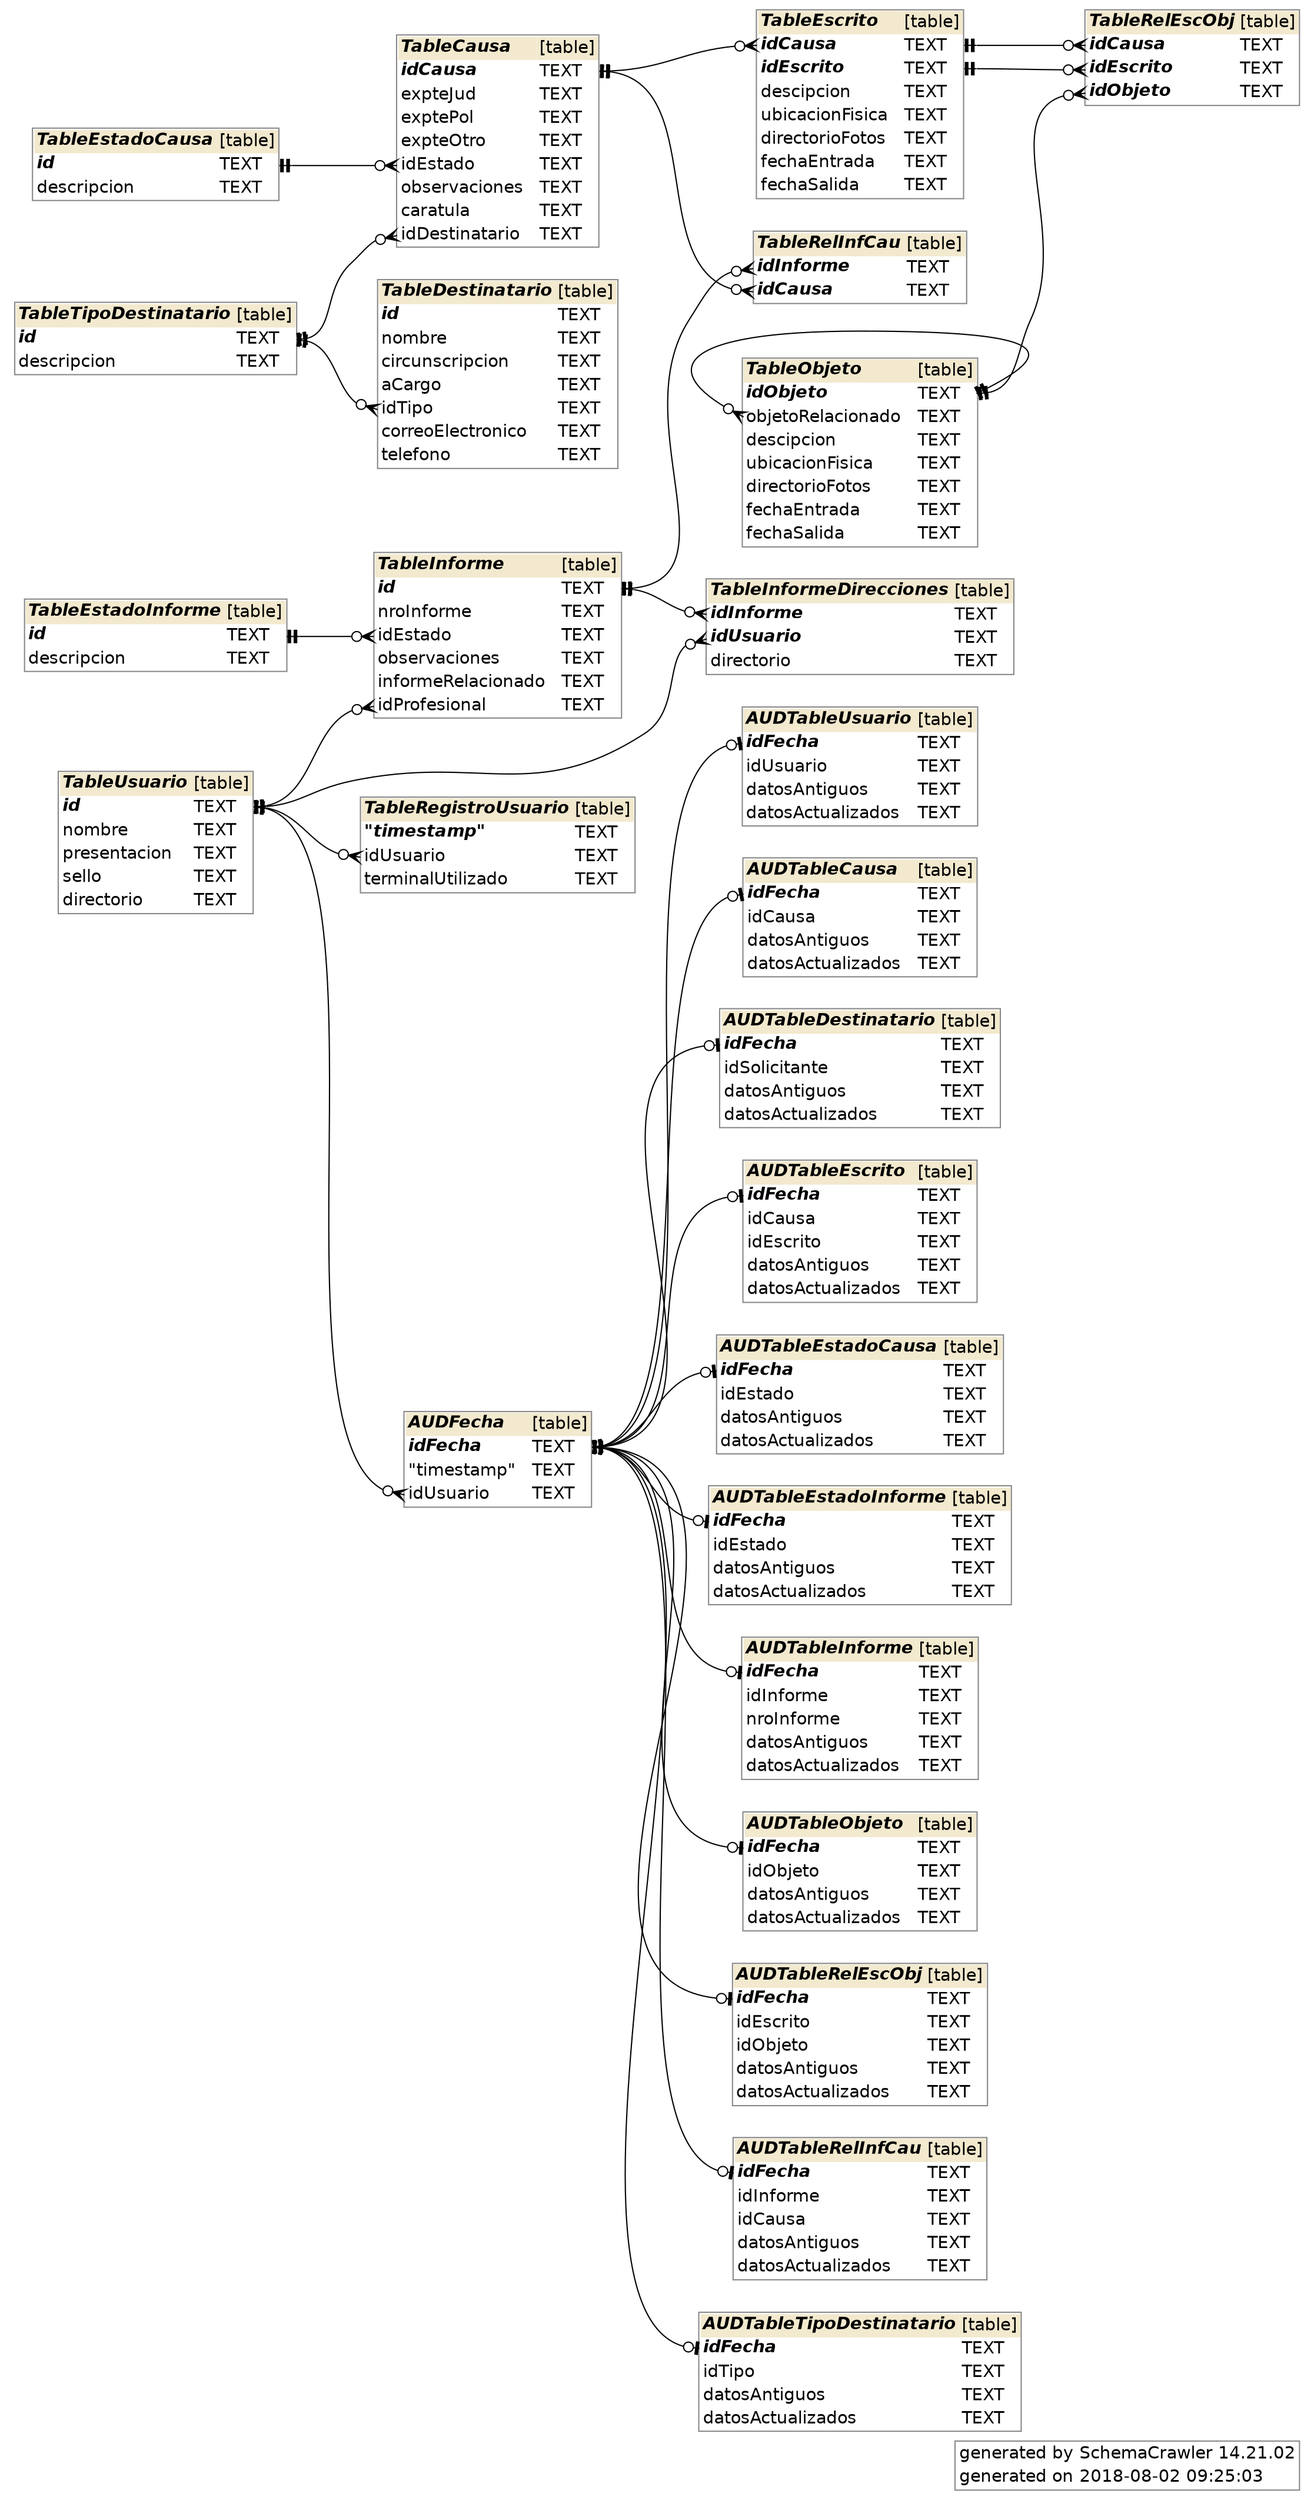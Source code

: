 digraph "SchemaCrawler_Diagram" {

  graph [
    fontname="Helvetica"
    labeljust="r"
    rankdir="RL"

  ];
  
  node [
    fontname="Helvetica"
    shape="none"

  ];
  
  edge [
    fontname="Helvetica"

  ];


  /* Title Block -=-=-=-=-=-=-=-=-=-=-=-=-=- */
  graph [ 
    label=<
      <table border="1" cellborder="0" cellspacing="0" color="#888888">
	<tr>
		<td align='right'>generated by</td>
		<td align='left'>SchemaCrawler 14.21.02</td>
	</tr>
	<tr>
		<td align='right'>generated on</td>
		<td align='left'>2018-08-02 09:25:03</td>
	</tr>
      </table>
    >
  ];

  /* AUDFecha -=-=-=-=-=-=-=-=-=-=-=-=-=- */
  "audfecha_68b1e72c" [
    label=<
      <table border="1" cellborder="0" cellspacing="0" color="#888888">
	<tr>
		<td colspan='2' bgcolor='#F2E9CE' align='left'><b><i>AUDFecha</i></b></td>
		<td bgcolor='#F2E9CE' align='right'>[table]</td>
	</tr>
	<tr>
		<td port='idfecha_ea7c176.start' align='left'><b><i>idFecha</i></b></td>
		<td align='left'> </td>
		<td port='idfecha_ea7c176.end' align='left'>TEXT</td>
	</tr>
	<tr>
		<td port='timestamp_b0d4276a.start' align='left'>"timestamp"</td>
		<td align='left'> </td>
		<td port='timestamp_b0d4276a.end' align='left'>TEXT</td>
	</tr>
	<tr>
		<td port='idusuario_6cdf97e7.start' align='left'>idUsuario</td>
		<td align='left'> </td>
		<td port='idusuario_6cdf97e7.end' align='left'>TEXT</td>
	</tr>
      </table>
    >
  ];

  "audtablecausa_c5935446":"idfecha_4df3f79c.start":w -> "audfecha_68b1e72c":"idfecha_ea7c176.end":e [label=<> style="solid" dir="both" arrowhead="teetee" arrowtail="teeodot"];
  "audtabledestinatario_c177986e":"idfecha_ce983874.start":w -> "audfecha_68b1e72c":"idfecha_ea7c176.end":e [label=<> style="solid" dir="both" arrowhead="teetee" arrowtail="teeodot"];
  "audtableescrito_33e0b948":"idfecha_a95332da.start":w -> "audfecha_68b1e72c":"idfecha_ea7c176.end":e [label=<> style="solid" dir="both" arrowhead="teetee" arrowtail="teeodot"];
  "audtableestadocausa_ee43f100":"idfecha_3b56f222.start":w -> "audfecha_68b1e72c":"idfecha_ea7c176.end":e [label=<> style="solid" dir="both" arrowhead="teetee" arrowtail="teeodot"];
  "audtableestadoinforme_be16cbb7":"idfecha_65df6e4b.start":w -> "audfecha_68b1e72c":"idfecha_ea7c176.end":e [label=<> style="solid" dir="both" arrowhead="teetee" arrowtail="teeodot"];
  "audtableinforme_ff1a757d":"idfecha_4550fd45.start":w -> "audfecha_68b1e72c":"idfecha_ea7c176.end":e [label=<> style="solid" dir="both" arrowhead="teetee" arrowtail="teeodot"];
  "audtableobjeto_14c9e66":"idfecha_8963f17c.start":w -> "audfecha_68b1e72c":"idfecha_ea7c176.end":e [label=<> style="solid" dir="both" arrowhead="teetee" arrowtail="teeodot"];
  "audtablerelescobj_25df181c":"idfecha_f720ae86.start":w -> "audfecha_68b1e72c":"idfecha_ea7c176.end":e [label=<> style="solid" dir="both" arrowhead="teetee" arrowtail="teeodot"];
  "audtablerelinfcau_2c6d3510":"idfecha_c2563012.start":w -> "audfecha_68b1e72c":"idfecha_ea7c176.end":e [label=<> style="solid" dir="both" arrowhead="teetee" arrowtail="teeodot"];
  "audtabletipodestinatario_8f2cc2c2":"idfecha_b78858a0.start":w -> "audfecha_68b1e72c":"idfecha_ea7c176.end":e [label=<> style="solid" dir="both" arrowhead="teetee" arrowtail="teeodot"];
  "audtableusuario_833a7a8f":"idfecha_45319a73.start":w -> "audfecha_68b1e72c":"idfecha_ea7c176.end":e [label=<> style="solid" dir="both" arrowhead="teetee" arrowtail="teeodot"];


  /* AUDTableCausa -=-=-=-=-=-=-=-=-=-=-=-=-=- */
  "audtablecausa_c5935446" [
    label=<
      <table border="1" cellborder="0" cellspacing="0" color="#888888">
	<tr>
		<td colspan='2' bgcolor='#F2E9CE' align='left'><b><i>AUDTableCausa</i></b></td>
		<td bgcolor='#F2E9CE' align='right'>[table]</td>
	</tr>
	<tr>
		<td port='idfecha_4df3f79c.start' align='left'><b><i>idFecha</i></b></td>
		<td align='left'> </td>
		<td port='idfecha_4df3f79c.end' align='left'>TEXT</td>
	</tr>
	<tr>
		<td port='idcausa_4dc82484.start' align='left'>idCausa</td>
		<td align='left'> </td>
		<td port='idcausa_4dc82484.end' align='left'>TEXT</td>
	</tr>
	<tr>
		<td port='datosantiguos_e7908f09.start' align='left'>datosAntiguos</td>
		<td align='left'> </td>
		<td port='datosantiguos_e7908f09.end' align='left'>TEXT</td>
	</tr>
	<tr>
		<td port='datosactualizados_178840db.start' align='left'>datosActualizados</td>
		<td align='left'> </td>
		<td port='datosactualizados_178840db.end' align='left'>TEXT</td>
	</tr>
      </table>
    >
  ];



  /* AUDTableDestinatario -=-=-=-=-=-=-=-=-=-=-=-=-=- */
  "audtabledestinatario_c177986e" [
    label=<
      <table border="1" cellborder="0" cellspacing="0" color="#888888">
	<tr>
		<td colspan='2' bgcolor='#F2E9CE' align='left'><b><i>AUDTableDestinatario</i></b></td>
		<td bgcolor='#F2E9CE' align='right'>[table]</td>
	</tr>
	<tr>
		<td port='idfecha_ce983874.start' align='left'><b><i>idFecha</i></b></td>
		<td align='left'> </td>
		<td port='idfecha_ce983874.end' align='left'>TEXT</td>
	</tr>
	<tr>
		<td port='idsolicitante_cb9c236a.start' align='left'>idSolicitante</td>
		<td align='left'> </td>
		<td port='idsolicitante_cb9c236a.end' align='left'>TEXT</td>
	</tr>
	<tr>
		<td port='datosantiguos_6834cfe1.start' align='left'>datosAntiguos</td>
		<td align='left'> </td>
		<td port='datosantiguos_6834cfe1.end' align='left'>TEXT</td>
	</tr>
	<tr>
		<td port='datosactualizados_982c81b3.start' align='left'>datosActualizados</td>
		<td align='left'> </td>
		<td port='datosactualizados_982c81b3.end' align='left'>TEXT</td>
	</tr>
      </table>
    >
  ];



  /* AUDTableEscrito -=-=-=-=-=-=-=-=-=-=-=-=-=- */
  "audtableescrito_33e0b948" [
    label=<
      <table border="1" cellborder="0" cellspacing="0" color="#888888">
	<tr>
		<td colspan='2' bgcolor='#F2E9CE' align='left'><b><i>AUDTableEscrito</i></b></td>
		<td bgcolor='#F2E9CE' align='right'>[table]</td>
	</tr>
	<tr>
		<td port='idfecha_a95332da.start' align='left'><b><i>idFecha</i></b></td>
		<td align='left'> </td>
		<td port='idfecha_a95332da.end' align='left'>TEXT</td>
	</tr>
	<tr>
		<td port='idcausa_a9275fc2.start' align='left'>idCausa</td>
		<td align='left'> </td>
		<td port='idcausa_a9275fc2.end' align='left'>TEXT</td>
	</tr>
	<tr>
		<td port='idescrito_b8314804.start' align='left'>idEscrito</td>
		<td align='left'> </td>
		<td port='idescrito_b8314804.end' align='left'>TEXT</td>
	</tr>
	<tr>
		<td port='datosantiguos_42efca47.start' align='left'>datosAntiguos</td>
		<td align='left'> </td>
		<td port='datosantiguos_42efca47.end' align='left'>TEXT</td>
	</tr>
	<tr>
		<td port='datosactualizados_72e77c19.start' align='left'>datosActualizados</td>
		<td align='left'> </td>
		<td port='datosactualizados_72e77c19.end' align='left'>TEXT</td>
	</tr>
      </table>
    >
  ];



  /* AUDTableEstadoCausa -=-=-=-=-=-=-=-=-=-=-=-=-=- */
  "audtableestadocausa_ee43f100" [
    label=<
      <table border="1" cellborder="0" cellspacing="0" color="#888888">
	<tr>
		<td colspan='2' bgcolor='#F2E9CE' align='left'><b><i>AUDTableEstadoCausa</i></b></td>
		<td bgcolor='#F2E9CE' align='right'>[table]</td>
	</tr>
	<tr>
		<td port='idfecha_3b56f222.start' align='left'><b><i>idFecha</i></b></td>
		<td align='left'> </td>
		<td port='idfecha_3b56f222.end' align='left'>TEXT</td>
	</tr>
	<tr>
		<td port='idestado_9bcde161.start' align='left'>idEstado</td>
		<td align='left'> </td>
		<td port='idestado_9bcde161.end' align='left'>TEXT</td>
	</tr>
	<tr>
		<td port='datosantiguos_d4f3898f.start' align='left'>datosAntiguos</td>
		<td align='left'> </td>
		<td port='datosantiguos_d4f3898f.end' align='left'>TEXT</td>
	</tr>
	<tr>
		<td port='datosactualizados_4eb3b61.start' align='left'>datosActualizados</td>
		<td align='left'> </td>
		<td port='datosactualizados_4eb3b61.end' align='left'>TEXT</td>
	</tr>
      </table>
    >
  ];



  /* AUDTableEstadoInforme -=-=-=-=-=-=-=-=-=-=-=-=-=- */
  "audtableestadoinforme_be16cbb7" [
    label=<
      <table border="1" cellborder="0" cellspacing="0" color="#888888">
	<tr>
		<td colspan='2' bgcolor='#F2E9CE' align='left'><b><i>AUDTableEstadoInforme</i></b></td>
		<td bgcolor='#F2E9CE' align='right'>[table]</td>
	</tr>
	<tr>
		<td port='idfecha_65df6e4b.start' align='left'><b><i>idFecha</i></b></td>
		<td align='left'> </td>
		<td port='idfecha_65df6e4b.end' align='left'>TEXT</td>
	</tr>
	<tr>
		<td port='idestado_c6565d8a.start' align='left'>idEstado</td>
		<td align='left'> </td>
		<td port='idestado_c6565d8a.end' align='left'>TEXT</td>
	</tr>
	<tr>
		<td port='datosantiguos_ff7c05b8.start' align='left'>datosAntiguos</td>
		<td align='left'> </td>
		<td port='datosantiguos_ff7c05b8.end' align='left'>TEXT</td>
	</tr>
	<tr>
		<td port='datosactualizados_2f73b78a.start' align='left'>datosActualizados</td>
		<td align='left'> </td>
		<td port='datosactualizados_2f73b78a.end' align='left'>TEXT</td>
	</tr>
      </table>
    >
  ];



  /* AUDTableInforme -=-=-=-=-=-=-=-=-=-=-=-=-=- */
  "audtableinforme_ff1a757d" [
    label=<
      <table border="1" cellborder="0" cellspacing="0" color="#888888">
	<tr>
		<td colspan='2' bgcolor='#F2E9CE' align='left'><b><i>AUDTableInforme</i></b></td>
		<td bgcolor='#F2E9CE' align='right'>[table]</td>
	</tr>
	<tr>
		<td port='idfecha_4550fd45.start' align='left'><b><i>idFecha</i></b></td>
		<td align='left'> </td>
		<td port='idfecha_4550fd45.end' align='left'>TEXT</td>
	</tr>
	<tr>
		<td port='idinforme_1f68cea4.start' align='left'>idInforme</td>
		<td align='left'> </td>
		<td port='idinforme_1f68cea4.end' align='left'>TEXT</td>
	</tr>
	<tr>
		<td port='nroinforme_c40c3e94.start' align='left'>nroInforme</td>
		<td align='left'> </td>
		<td port='nroinforme_c40c3e94.end' align='left'>TEXT</td>
	</tr>
	<tr>
		<td port='datosantiguos_deed94b2.start' align='left'>datosAntiguos</td>
		<td align='left'> </td>
		<td port='datosantiguos_deed94b2.end' align='left'>TEXT</td>
	</tr>
	<tr>
		<td port='datosactualizados_ee54684.start' align='left'>datosActualizados</td>
		<td align='left'> </td>
		<td port='datosactualizados_ee54684.end' align='left'>TEXT</td>
	</tr>
      </table>
    >
  ];



  /* AUDTableObjeto -=-=-=-=-=-=-=-=-=-=-=-=-=- */
  "audtableobjeto_14c9e66" [
    label=<
      <table border="1" cellborder="0" cellspacing="0" color="#888888">
	<tr>
		<td colspan='2' bgcolor='#F2E9CE' align='left'><b><i>AUDTableObjeto</i></b></td>
		<td bgcolor='#F2E9CE' align='right'>[table]</td>
	</tr>
	<tr>
		<td port='idfecha_8963f17c.start' align='left'><b><i>idFecha</i></b></td>
		<td align='left'> </td>
		<td port='idfecha_8963f17c.end' align='left'>TEXT</td>
	</tr>
	<tr>
		<td port='idobjeto_f9f74c9e.start' align='left'>idObjeto</td>
		<td align='left'> </td>
		<td port='idobjeto_f9f74c9e.end' align='left'>TEXT</td>
	</tr>
	<tr>
		<td port='datosantiguos_230088e9.start' align='left'>datosAntiguos</td>
		<td align='left'> </td>
		<td port='datosantiguos_230088e9.end' align='left'>TEXT</td>
	</tr>
	<tr>
		<td port='datosactualizados_52f83abb.start' align='left'>datosActualizados</td>
		<td align='left'> </td>
		<td port='datosactualizados_52f83abb.end' align='left'>TEXT</td>
	</tr>
      </table>
    >
  ];



  /* AUDTableRelEscObj -=-=-=-=-=-=-=-=-=-=-=-=-=- */
  "audtablerelescobj_25df181c" [
    label=<
      <table border="1" cellborder="0" cellspacing="0" color="#888888">
	<tr>
		<td colspan='2' bgcolor='#F2E9CE' align='left'><b><i>AUDTableRelEscObj</i></b></td>
		<td bgcolor='#F2E9CE' align='right'>[table]</td>
	</tr>
	<tr>
		<td port='idfecha_f720ae86.start' align='left'><b><i>idFecha</i></b></td>
		<td align='left'> </td>
		<td port='idfecha_f720ae86.end' align='left'>TEXT</td>
	</tr>
	<tr>
		<td port='idescrito_5fec3b0.start' align='left'>idEscrito</td>
		<td align='left'> </td>
		<td port='idescrito_5fec3b0.end' align='left'>TEXT</td>
	</tr>
	<tr>
		<td port='idobjeto_67b409a8.start' align='left'>idObjeto</td>
		<td align='left'> </td>
		<td port='idobjeto_67b409a8.end' align='left'>TEXT</td>
	</tr>
	<tr>
		<td port='datosantiguos_90bd45f3.start' align='left'>datosAntiguos</td>
		<td align='left'> </td>
		<td port='datosantiguos_90bd45f3.end' align='left'>TEXT</td>
	</tr>
	<tr>
		<td port='datosactualizados_c0b4f7c5.start' align='left'>datosActualizados</td>
		<td align='left'> </td>
		<td port='datosactualizados_c0b4f7c5.end' align='left'>TEXT</td>
	</tr>
      </table>
    >
  ];



  /* AUDTableRelInfCau -=-=-=-=-=-=-=-=-=-=-=-=-=- */
  "audtablerelinfcau_2c6d3510" [
    label=<
      <table border="1" cellborder="0" cellspacing="0" color="#888888">
	<tr>
		<td colspan='2' bgcolor='#F2E9CE' align='left'><b><i>AUDTableRelInfCau</i></b></td>
		<td bgcolor='#F2E9CE' align='right'>[table]</td>
	</tr>
	<tr>
		<td port='idfecha_c2563012.start' align='left'><b><i>idFecha</i></b></td>
		<td align='left'> </td>
		<td port='idfecha_c2563012.end' align='left'>TEXT</td>
	</tr>
	<tr>
		<td port='idinforme_9c6e0171.start' align='left'>idInforme</td>
		<td align='left'> </td>
		<td port='idinforme_9c6e0171.end' align='left'>TEXT</td>
	</tr>
	<tr>
		<td port='idcausa_c22a5cfa.start' align='left'>idCausa</td>
		<td align='left'> </td>
		<td port='idcausa_c22a5cfa.end' align='left'>TEXT</td>
	</tr>
	<tr>
		<td port='datosantiguos_5bf2c77f.start' align='left'>datosAntiguos</td>
		<td align='left'> </td>
		<td port='datosantiguos_5bf2c77f.end' align='left'>TEXT</td>
	</tr>
	<tr>
		<td port='datosactualizados_8bea7951.start' align='left'>datosActualizados</td>
		<td align='left'> </td>
		<td port='datosactualizados_8bea7951.end' align='left'>TEXT</td>
	</tr>
      </table>
    >
  ];



  /* AUDTableTipoDestinatario -=-=-=-=-=-=-=-=-=-=-=-=-=- */
  "audtabletipodestinatario_8f2cc2c2" [
    label=<
      <table border="1" cellborder="0" cellspacing="0" color="#888888">
	<tr>
		<td colspan='2' bgcolor='#F2E9CE' align='left'><b><i>AUDTableTipoDestinatario</i></b></td>
		<td bgcolor='#F2E9CE' align='right'>[table]</td>
	</tr>
	<tr>
		<td port='idfecha_b78858a0.start' align='left'><b><i>idFecha</i></b></td>
		<td align='left'> </td>
		<td port='idfecha_b78858a0.end' align='left'>TEXT</td>
	</tr>
	<tr>
		<td port='idtipo_f41646d.start' align='left'>idTipo</td>
		<td align='left'> </td>
		<td port='idtipo_f41646d.end' align='left'>TEXT</td>
	</tr>
	<tr>
		<td port='datosantiguos_5124f00d.start' align='left'>datosAntiguos</td>
		<td align='left'> </td>
		<td port='datosantiguos_5124f00d.end' align='left'>TEXT</td>
	</tr>
	<tr>
		<td port='datosactualizados_811ca1df.start' align='left'>datosActualizados</td>
		<td align='left'> </td>
		<td port='datosactualizados_811ca1df.end' align='left'>TEXT</td>
	</tr>
      </table>
    >
  ];



  /* AUDTableUsuario -=-=-=-=-=-=-=-=-=-=-=-=-=- */
  "audtableusuario_833a7a8f" [
    label=<
      <table border="1" cellborder="0" cellspacing="0" color="#888888">
	<tr>
		<td colspan='2' bgcolor='#F2E9CE' align='left'><b><i>AUDTableUsuario</i></b></td>
		<td bgcolor='#F2E9CE' align='right'>[table]</td>
	</tr>
	<tr>
		<td port='idfecha_45319a73.start' align='left'><b><i>idFecha</i></b></td>
		<td align='left'> </td>
		<td port='idfecha_45319a73.end' align='left'>TEXT</td>
	</tr>
	<tr>
		<td port='idusuario_a36970e4.start' align='left'>idUsuario</td>
		<td align='left'> </td>
		<td port='idusuario_a36970e4.end' align='left'>TEXT</td>
	</tr>
	<tr>
		<td port='datosantiguos_dece31e0.start' align='left'>datosAntiguos</td>
		<td align='left'> </td>
		<td port='datosantiguos_dece31e0.end' align='left'>TEXT</td>
	</tr>
	<tr>
		<td port='datosactualizados_ec5e3b2.start' align='left'>datosActualizados</td>
		<td align='left'> </td>
		<td port='datosactualizados_ec5e3b2.end' align='left'>TEXT</td>
	</tr>
      </table>
    >
  ];



  /* TableCausa -=-=-=-=-=-=-=-=-=-=-=-=-=- */
  "tablecausa_1b9349b6" [
    label=<
      <table border="1" cellborder="0" cellspacing="0" color="#888888">
	<tr>
		<td colspan='2' bgcolor='#F2E9CE' align='left'><b><i>TableCausa</i></b></td>
		<td bgcolor='#F2E9CE' align='right'>[table]</td>
	</tr>
	<tr>
		<td port='idcausa_b7c6dd14.start' align='left'><b><i>idCausa</i></b></td>
		<td align='left'> </td>
		<td port='idcausa_b7c6dd14.end' align='left'>TEXT</td>
	</tr>
	<tr>
		<td port='exptejud_e448e155.start' align='left'>expteJud</td>
		<td align='left'> </td>
		<td port='exptejud_e448e155.end' align='left'>TEXT</td>
	</tr>
	<tr>
		<td port='exptepol_e448f729.start' align='left'>exptePol</td>
		<td align='left'> </td>
		<td port='exptepol_e448f729.end' align='left'>TEXT</td>
	</tr>
	<tr>
		<td port='expteotro_77c3c65a.start' align='left'>expteOtro</td>
		<td align='left'> </td>
		<td port='expteotro_77c3c65a.end' align='left'>TEXT</td>
	</tr>
	<tr>
		<td port='idestado_18699f6b.start' align='left'>idEstado</td>
		<td align='left'> </td>
		<td port='idestado_18699f6b.end' align='left'>TEXT</td>
	</tr>
	<tr>
		<td port='observaciones_99c91455.start' align='left'>observaciones</td>
		<td align='left'> </td>
		<td port='observaciones_99c91455.end' align='left'>TEXT</td>
	</tr>
	<tr>
		<td port='caratula_563c994d.start' align='left'>caratula</td>
		<td align='left'> </td>
		<td port='caratula_563c994d.end' align='left'>TEXT</td>
	</tr>
	<tr>
		<td port='iddestinatario_ddc62396.start' align='left'>idDestinatario</td>
		<td align='left'> </td>
		<td port='iddestinatario_ddc62396.end' align='left'>TEXT</td>
	</tr>
      </table>
    >
  ];

  "tableescrito_9b912b8":"idcausa_8e5a3452.start":w -> "tablecausa_1b9349b6":"idcausa_b7c6dd14.end":e [label=<> style="solid" dir="both" arrowhead="teetee" arrowtail="crowodot"];
  "tablerelinfcau_ed94f280":"idcausa_25fa4d8a.start":w -> "tablecausa_1b9349b6":"idcausa_b7c6dd14.end":e [label=<> style="solid" dir="both" arrowhead="teetee" arrowtail="crowodot"];


  /* TableDestinatario -=-=-=-=-=-=-=-=-=-=-=-=-=- */
  "tabledestinatario_710da4fe" [
    label=<
      <table border="1" cellborder="0" cellspacing="0" color="#888888">
	<tr>
		<td colspan='2' bgcolor='#F2E9CE' align='left'><b><i>TableDestinatario</i></b></td>
		<td bgcolor='#F2E9CE' align='right'>[table]</td>
	</tr>
	<tr>
		<td port='id_b0a707dd.start' align='left'><b><i>id</i></b></td>
		<td align='left'> </td>
		<td port='id_b0a707dd.end' align='left'>TEXT</td>
	</tr>
	<tr>
		<td port='nombre_72ab4a8b.start' align='left'>nombre</td>
		<td align='left'> </td>
		<td port='nombre_72ab4a8b.end' align='left'>TEXT</td>
	</tr>
	<tr>
		<td port='circunscripcion_57773fe0.start' align='left'>circunscripcion</td>
		<td align='left'> </td>
		<td port='circunscripcion_57773fe0.end' align='left'>TEXT</td>
	</tr>
	<tr>
		<td port='acargo_5a0b069d.start' align='left'>aCargo</td>
		<td align='left'> </td>
		<td port='acargo_5a0b069d.end' align='left'>TEXT</td>
	</tr>
	<tr>
		<td port='idtipo_697cc9b1.start' align='left'>idTipo</td>
		<td align='left'> </td>
		<td port='idtipo_697cc9b1.end' align='left'>TEXT</td>
	</tr>
	<tr>
		<td port='correoelectronico_55a78cff.start' align='left'>correoElectronico</td>
		<td align='left'> </td>
		<td port='correoelectronico_55a78cff.end' align='left'>TEXT</td>
	</tr>
	<tr>
		<td port='telefono_5f8f65b6.start' align='left'>telefono</td>
		<td align='left'> </td>
		<td port='telefono_5f8f65b6.end' align='left'>TEXT</td>
	</tr>
      </table>
    >
  ];



  /* TableEscrito -=-=-=-=-=-=-=-=-=-=-=-=-=- */
  "tableescrito_9b912b8" [
    label=<
      <table border="1" cellborder="0" cellspacing="0" color="#888888">
	<tr>
		<td colspan='2' bgcolor='#F2E9CE' align='left'><b><i>TableEscrito</i></b></td>
		<td bgcolor='#F2E9CE' align='right'>[table]</td>
	</tr>
	<tr>
		<td port='idcausa_8e5a3452.start' align='left'><b><i>idCausa</i></b></td>
		<td align='left'> </td>
		<td port='idcausa_8e5a3452.end' align='left'>TEXT</td>
	</tr>
	<tr>
		<td port='idescrito_9d641c94.start' align='left'><b><i>idEscrito</i></b></td>
		<td align='left'> </td>
		<td port='idescrito_9d641c94.end' align='left'>TEXT</td>
	</tr>
	<tr>
		<td port='descipcion_f1cf0c85.start' align='left'>descipcion</td>
		<td align='left'> </td>
		<td port='descipcion_f1cf0c85.end' align='left'>TEXT</td>
	</tr>
	<tr>
		<td port='ubicacionfisica_79294a3e.start' align='left'>ubicacionFisica</td>
		<td align='left'> </td>
		<td port='ubicacionfisica_79294a3e.end' align='left'>TEXT</td>
	</tr>
	<tr>
		<td port='directoriofotos_7016f9a5.start' align='left'>directorioFotos</td>
		<td align='left'> </td>
		<td port='directoriofotos_7016f9a5.end' align='left'>TEXT</td>
	</tr>
	<tr>
		<td port='fechaentrada_114c8462.start' align='left'>fechaEntrada</td>
		<td align='left'> </td>
		<td port='fechaentrada_114c8462.end' align='left'>TEXT</td>
	</tr>
	<tr>
		<td port='fechasalida_9db8c2d.start' align='left'>fechaSalida</td>
		<td align='left'> </td>
		<td port='fechasalida_9db8c2d.end' align='left'>TEXT</td>
	</tr>
      </table>
    >
  ];

  "tablerelescobj_e706d58c":"idcausa_5ac4cbfe.start":w -> "tableescrito_9b912b8":"idcausa_8e5a3452.end":e [label=<> style="solid" dir="both" arrowhead="teetee" arrowtail="crowodot"];
  "tablerelescobj_e706d58c":"idescrito_69ceb440.start":w -> "tableescrito_9b912b8":"idescrito_9d641c94.end":e [label=<> style="solid" dir="both" arrowhead="teetee" arrowtail="crowodot"];


  /* TableEstadoCausa -=-=-=-=-=-=-=-=-=-=-=-=-=- */
  "tableestadocausa_4721270" [
    label=<
      <table border="1" cellborder="0" cellspacing="0" color="#888888">
	<tr>
		<td colspan='2' bgcolor='#F2E9CE' align='left'><b><i>TableEstadoCausa</i></b></td>
		<td bgcolor='#F2E9CE' align='right'>[table]</td>
	</tr>
	<tr>
		<td port='id_89d048ab.start' align='left'><b><i>id</i></b></td>
		<td align='left'> </td>
		<td port='id_89d048ab.end' align='left'>TEXT</td>
	</tr>
	<tr>
		<td port='descripcion_22fe053d.start' align='left'>descripcion</td>
		<td align='left'> </td>
		<td port='descripcion_22fe053d.end' align='left'>TEXT</td>
	</tr>
      </table>
    >
  ];

  "tablecausa_1b9349b6":"idestado_18699f6b.start":w -> "tableestadocausa_4721270":"id_89d048ab.end":e [label=<> style="solid" dir="both" arrowhead="teetee" arrowtail="crowodot"];


  /* TableEstadoInforme -=-=-=-=-=-=-=-=-=-=-=-=-=- */
  "tableestadoinforme_1425127" [
    label=<
      <table border="1" cellborder="0" cellspacing="0" color="#888888">
	<tr>
		<td colspan='2' bgcolor='#F2E9CE' align='left'><b><i>TableEstadoInforme</i></b></td>
		<td bgcolor='#F2E9CE' align='right'>[table]</td>
	</tr>
	<tr>
		<td port='id_2707e0d4.start' align='left'><b><i>id</i></b></td>
		<td align='left'> </td>
		<td port='id_2707e0d4.end' align='left'>TEXT</td>
	</tr>
	<tr>
		<td port='descripcion_c0359d66.start' align='left'>descripcion</td>
		<td align='left'> </td>
		<td port='descripcion_c0359d66.end' align='left'>TEXT</td>
	</tr>
      </table>
    >
  ];

  "tableinforme_d4f2ceed":"idestado_8afac114.start":w -> "tableestadoinforme_1425127":"id_2707e0d4.end":e [label=<> style="solid" dir="both" arrowhead="teetee" arrowtail="crowodot"];


  /* TableInforme -=-=-=-=-=-=-=-=-=-=-=-=-=- */
  "tableinforme_d4f2ceed" [
    label=<
      <table border="1" cellborder="0" cellspacing="0" color="#888888">
	<tr>
		<td colspan='2' bgcolor='#F2E9CE' align='left'><b><i>TableInforme</i></b></td>
		<td bgcolor='#F2E9CE' align='right'>[table]</td>
	</tr>
	<tr>
		<td port='id_c9671bce.start' align='left'><b><i>id</i></b></td>
		<td align='left'> </td>
		<td port='id_c9671bce.end' align='left'>TEXT</td>
	</tr>
	<tr>
		<td port='nroinforme_a93f1324.start' align='left'>nroInforme</td>
		<td align='left'> </td>
		<td port='nroinforme_a93f1324.end' align='left'>TEXT</td>
	</tr>
	<tr>
		<td port='idestado_8afac114.start' align='left'>idEstado</td>
		<td align='left'> </td>
		<td port='idestado_8afac114.end' align='left'>TEXT</td>
	</tr>
	<tr>
		<td port='observaciones_c5a35fe.start' align='left'>observaciones</td>
		<td align='left'> </td>
		<td port='observaciones_c5a35fe.end' align='left'>TEXT</td>
	</tr>
	<tr>
		<td port='informerelacionado_3e109cd6.start' align='left'>informeRelacionado</td>
		<td align='left'> </td>
		<td port='informerelacionado_3e109cd6.end' align='left'>TEXT</td>
	</tr>
	<tr>
		<td port='idprofesional_45280364.start' align='left'>idProfesional</td>
		<td align='left'> </td>
		<td port='idprofesional_45280364.end' align='left'>TEXT</td>
	</tr>
      </table>
    >
  ];

  "tableinformedirecciones_9d9f0acf":"idinforme_5176e392.start":w -> "tableinforme_d4f2ceed":"id_c9671bce.end":e [label=<> style="solid" dir="both" arrowhead="teetee" arrowtail="crowodot"];
  "tablerelinfcau_ed94f280":"idinforme_3df201.start":w -> "tableinforme_d4f2ceed":"id_c9671bce.end":e [label=<> style="solid" dir="both" arrowhead="teetee" arrowtail="crowodot"];


  /* TableInformeDirecciones -=-=-=-=-=-=-=-=-=-=-=-=-=- */
  "tableinformedirecciones_9d9f0acf" [
    label=<
      <table border="1" cellborder="0" cellspacing="0" color="#888888">
	<tr>
		<td colspan='2' bgcolor='#F2E9CE' align='left'><b><i>TableInformeDirecciones</i></b></td>
		<td bgcolor='#F2E9CE' align='right'>[table]</td>
	</tr>
	<tr>
		<td port='idinforme_5176e392.start' align='left'><b><i>idInforme</i></b></td>
		<td align='left'> </td>
		<td port='idinforme_5176e392.end' align='left'>TEXT</td>
	</tr>
	<tr>
		<td port='idusuario_d596e8a4.start' align='left'><b><i>idUsuario</i></b></td>
		<td align='left'> </td>
		<td port='idusuario_d596e8a4.end' align='left'>TEXT</td>
	</tr>
	<tr>
		<td port='directorio_23a5fcc3.start' align='left'>directorio</td>
		<td align='left'> </td>
		<td port='directorio_23a5fcc3.end' align='left'>TEXT</td>
	</tr>
      </table>
    >
  ];



  /* TableObjeto -=-=-=-=-=-=-=-=-=-=-=-=-=- */
  "tableobjeto_6b4b56f6" [
    label=<
      <table border="1" cellborder="0" cellspacing="0" color="#888888">
	<tr>
		<td colspan='2' bgcolor='#F2E9CE' align='left'><b><i>TableObjeto</i></b></td>
		<td bgcolor='#F2E9CE' align='right'>[table]</td>
	</tr>
	<tr>
		<td port='idobjeto_cfcfa60e.start' align='left'><b><i>idObjeto</i></b></td>
		<td align='left'> </td>
		<td port='idobjeto_cfcfa60e.end' align='left'>TEXT</td>
	</tr>
	<tr>
		<td port='objetorelacionado_364f10a0.start' align='left'>objetoRelacionado</td>
		<td align='left'> </td>
		<td port='objetorelacionado_364f10a0.end' align='left'>TEXT</td>
	</tr>
	<tr>
		<td port='descipcion_c2855007.start' align='left'>descipcion</td>
		<td align='left'> </td>
		<td port='descipcion_c2855007.end' align='left'>TEXT</td>
	</tr>
	<tr>
		<td port='ubicacionfisica_49df8dc0.start' align='left'>ubicacionFisica</td>
		<td align='left'> </td>
		<td port='ubicacionfisica_49df8dc0.end' align='left'>TEXT</td>
	</tr>
	<tr>
		<td port='directoriofotos_40cd3d27.start' align='left'>directorioFotos</td>
		<td align='left'> </td>
		<td port='directoriofotos_40cd3d27.end' align='left'>TEXT</td>
	</tr>
	<tr>
		<td port='fechaentrada_e202c7e4.start' align='left'>fechaEntrada</td>
		<td align='left'> </td>
		<td port='fechaentrada_e202c7e4.end' align='left'>TEXT</td>
	</tr>
	<tr>
		<td port='fechasalida_da91cfaf.start' align='left'>fechaSalida</td>
		<td align='left'> </td>
		<td port='fechasalida_da91cfaf.end' align='left'>TEXT</td>
	</tr>
      </table>
    >
  ];

  "tableobjeto_6b4b56f6":"objetorelacionado_364f10a0.start":w -> "tableobjeto_6b4b56f6":"idobjeto_cfcfa60e.end":e [label=<> style="solid" dir="both" arrowhead="teetee" arrowtail="crowodot"];
  "tablerelescobj_e706d58c":"idobjeto_cb83fa38.start":w -> "tableobjeto_6b4b56f6":"idobjeto_cfcfa60e.end":e [label=<> style="solid" dir="both" arrowhead="teetee" arrowtail="crowodot"];


  /* TableRegistroUsuario -=-=-=-=-=-=-=-=-=-=-=-=-=- */
  "tableregistrousuario_38829a4c" [
    label=<
      <table border="1" cellborder="0" cellspacing="0" color="#888888">
	<tr>
		<td colspan='2' bgcolor='#F2E9CE' align='left'><b><i>TableRegistroUsuario</i></b></td>
		<td bgcolor='#F2E9CE' align='right'>[table]</td>
	</tr>
	<tr>
		<td port='timestamp_db19d84a.start' align='left'><b><i>"timestamp"</i></b></td>
		<td align='left'> </td>
		<td port='timestamp_db19d84a.end' align='left'>TEXT</td>
	</tr>
	<tr>
		<td port='idusuario_972548c7.start' align='left'>idUsuario</td>
		<td align='left'> </td>
		<td port='idusuario_972548c7.end' align='left'>TEXT</td>
	</tr>
	<tr>
		<td port='terminalutilizado_ebab9b31.start' align='left'>terminalUtilizado</td>
		<td align='left'> </td>
		<td port='terminalutilizado_ebab9b31.end' align='left'>TEXT</td>
	</tr>
      </table>
    >
  ];



  /* TableRelEscObj -=-=-=-=-=-=-=-=-=-=-=-=-=- */
  "tablerelescobj_e706d58c" [
    label=<
      <table border="1" cellborder="0" cellspacing="0" color="#888888">
	<tr>
		<td colspan='2' bgcolor='#F2E9CE' align='left'><b><i>TableRelEscObj</i></b></td>
		<td bgcolor='#F2E9CE' align='right'>[table]</td>
	</tr>
	<tr>
		<td port='idcausa_5ac4cbfe.start' align='left'><b><i>idCausa</i></b></td>
		<td align='left'> </td>
		<td port='idcausa_5ac4cbfe.end' align='left'>TEXT</td>
	</tr>
	<tr>
		<td port='idescrito_69ceb440.start' align='left'><b><i>idEscrito</i></b></td>
		<td align='left'> </td>
		<td port='idescrito_69ceb440.end' align='left'>TEXT</td>
	</tr>
	<tr>
		<td port='idobjeto_cb83fa38.start' align='left'><b><i>idObjeto</i></b></td>
		<td align='left'> </td>
		<td port='idobjeto_cb83fa38.end' align='left'>TEXT</td>
	</tr>
      </table>
    >
  ];



  /* TableRelInfCau -=-=-=-=-=-=-=-=-=-=-=-=-=- */
  "tablerelinfcau_ed94f280" [
    label=<
      <table border="1" cellborder="0" cellspacing="0" color="#888888">
	<tr>
		<td colspan='2' bgcolor='#F2E9CE' align='left'><b><i>TableRelInfCau</i></b></td>
		<td bgcolor='#F2E9CE' align='right'>[table]</td>
	</tr>
	<tr>
		<td port='idinforme_3df201.start' align='left'><b><i>idInforme</i></b></td>
		<td align='left'> </td>
		<td port='idinforme_3df201.end' align='left'>TEXT</td>
	</tr>
	<tr>
		<td port='idcausa_25fa4d8a.start' align='left'><b><i>idCausa</i></b></td>
		<td align='left'> </td>
		<td port='idcausa_25fa4d8a.end' align='left'>TEXT</td>
	</tr>
      </table>
    >
  ];



  /* TableTipoDestinatario -=-=-=-=-=-=-=-=-=-=-=-=-=- */
  "tabletipodestinatario_34ca0752" [
    label=<
      <table border="1" cellborder="0" cellspacing="0" color="#888888">
	<tr>
		<td colspan='2' bgcolor='#F2E9CE' align='left'><b><i>TableTipoDestinatario</i></b></td>
		<td bgcolor='#F2E9CE' align='right'>[table]</td>
	</tr>
	<tr>
		<td port='id_6476f009.start' align='left'><b><i>id</i></b></td>
		<td align='left'> </td>
		<td port='id_6476f009.end' align='left'>TEXT</td>
	</tr>
	<tr>
		<td port='descripcion_fda4ac9b.start' align='left'>descripcion</td>
		<td align='left'> </td>
		<td port='descripcion_fda4ac9b.end' align='left'>TEXT</td>
	</tr>
      </table>
    >
  ];

  "tablecausa_1b9349b6":"iddestinatario_ddc62396.start":w -> "tabletipodestinatario_34ca0752":"id_6476f009.end":e [label=<> style="solid" dir="both" arrowhead="teetee" arrowtail="crowodot"];
  "tabledestinatario_710da4fe":"idtipo_697cc9b1.start":w -> "tabletipodestinatario_34ca0752":"id_6476f009.end":e [label=<> style="solid" dir="both" arrowhead="teetee" arrowtail="crowodot"];


  /* TableUsuario -=-=-=-=-=-=-=-=-=-=-=-=-=- */
  "tableusuario_5912d3ff" [
    label=<
      <table border="1" cellborder="0" cellspacing="0" color="#888888">
	<tr>
		<td colspan='2' bgcolor='#F2E9CE' align='left'><b><i>TableUsuario</i></b></td>
		<td bgcolor='#F2E9CE' align='right'>[table]</td>
	</tr>
	<tr>
		<td port='id_c947b8fc.start' align='left'><b><i>id</i></b></td>
		<td align='left'> </td>
		<td port='id_c947b8fc.end' align='left'>TEXT</td>
	</tr>
	<tr>
		<td port='nombre_8b4bfbaa.start' align='left'>nombre</td>
		<td align='left'> </td>
		<td port='nombre_8b4bfbaa.end' align='left'>TEXT</td>
	</tr>
	<tr>
		<td port='presentacion_f2caf0ac.start' align='left'>presentacion</td>
		<td align='left'> </td>
		<td port='presentacion_f2caf0ac.end' align='left'>TEXT</td>
	</tr>
	<tr>
		<td port='sello_cfcbc73e.start' align='left'>sello</td>
		<td align='left'> </td>
		<td port='sello_cfcbc73e.end' align='left'>TEXT</td>
	</tr>
	<tr>
		<td port='directorio_d6ab5993.start' align='left'>directorio</td>
		<td align='left'> </td>
		<td port='directorio_d6ab5993.end' align='left'>TEXT</td>
	</tr>
      </table>
    >
  ];

  "audfecha_68b1e72c":"idusuario_6cdf97e7.start":w -> "tableusuario_5912d3ff":"id_c947b8fc.end":e [label=<> style="solid" dir="both" arrowhead="teetee" arrowtail="crowodot"];
  "tableinforme_d4f2ceed":"idprofesional_45280364.start":w -> "tableusuario_5912d3ff":"id_c947b8fc.end":e [label=<> style="solid" dir="both" arrowhead="teetee" arrowtail="crowodot"];
  "tableinformedirecciones_9d9f0acf":"idusuario_d596e8a4.start":w -> "tableusuario_5912d3ff":"id_c947b8fc.end":e [label=<> style="solid" dir="both" arrowhead="teetee" arrowtail="crowodot"];
  "tableregistrousuario_38829a4c":"idusuario_972548c7.start":w -> "tableusuario_5912d3ff":"id_c947b8fc.end":e [label=<> style="solid" dir="both" arrowhead="teetee" arrowtail="crowodot"];


}
